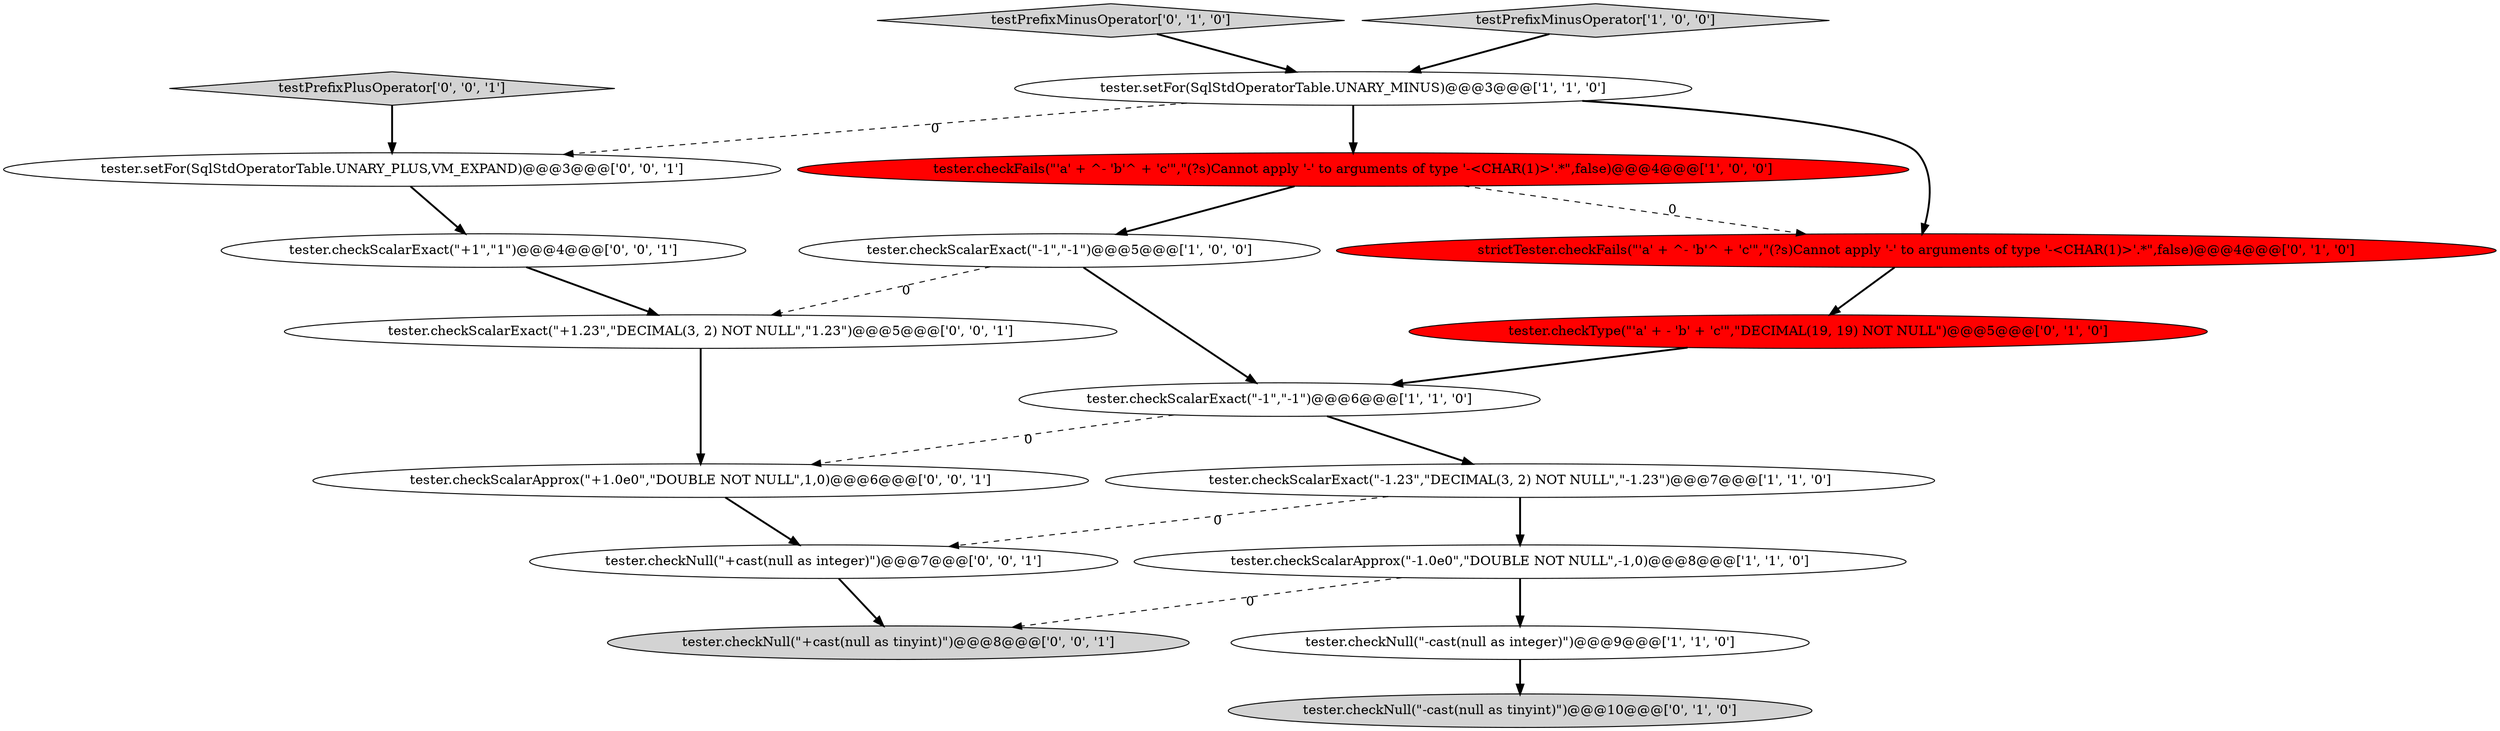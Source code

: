 digraph {
9 [style = filled, label = "tester.checkNull(\"-cast(null as tinyint)\")@@@10@@@['0', '1', '0']", fillcolor = lightgray, shape = ellipse image = "AAA0AAABBB2BBB"];
13 [style = filled, label = "tester.checkNull(\"+cast(null as tinyint)\")@@@8@@@['0', '0', '1']", fillcolor = lightgray, shape = ellipse image = "AAA0AAABBB3BBB"];
17 [style = filled, label = "tester.checkScalarExact(\"+1.23\",\"DECIMAL(3, 2) NOT NULL\",\"1.23\")@@@5@@@['0', '0', '1']", fillcolor = white, shape = ellipse image = "AAA0AAABBB3BBB"];
5 [style = filled, label = "tester.checkFails(\"'a' + ^- 'b'^ + 'c'\",\"(?s)Cannot apply '-' to arguments of type '-<CHAR\(1\)>'.*\",false)@@@4@@@['1', '0', '0']", fillcolor = red, shape = ellipse image = "AAA1AAABBB1BBB"];
7 [style = filled, label = "tester.checkScalarApprox(\"-1.0e0\",\"DOUBLE NOT NULL\",-1,0)@@@8@@@['1', '1', '0']", fillcolor = white, shape = ellipse image = "AAA0AAABBB1BBB"];
8 [style = filled, label = "testPrefixMinusOperator['0', '1', '0']", fillcolor = lightgray, shape = diamond image = "AAA0AAABBB2BBB"];
11 [style = filled, label = "tester.checkType(\"'a' + - 'b' + 'c'\",\"DECIMAL(19, 19) NOT NULL\")@@@5@@@['0', '1', '0']", fillcolor = red, shape = ellipse image = "AAA1AAABBB2BBB"];
3 [style = filled, label = "testPrefixMinusOperator['1', '0', '0']", fillcolor = lightgray, shape = diamond image = "AAA0AAABBB1BBB"];
15 [style = filled, label = "tester.setFor(SqlStdOperatorTable.UNARY_PLUS,VM_EXPAND)@@@3@@@['0', '0', '1']", fillcolor = white, shape = ellipse image = "AAA0AAABBB3BBB"];
18 [style = filled, label = "tester.checkScalarApprox(\"+1.0e0\",\"DOUBLE NOT NULL\",1,0)@@@6@@@['0', '0', '1']", fillcolor = white, shape = ellipse image = "AAA0AAABBB3BBB"];
0 [style = filled, label = "tester.setFor(SqlStdOperatorTable.UNARY_MINUS)@@@3@@@['1', '1', '0']", fillcolor = white, shape = ellipse image = "AAA0AAABBB1BBB"];
2 [style = filled, label = "tester.checkScalarExact(\"-1.23\",\"DECIMAL(3, 2) NOT NULL\",\"-1.23\")@@@7@@@['1', '1', '0']", fillcolor = white, shape = ellipse image = "AAA0AAABBB1BBB"];
14 [style = filled, label = "tester.checkScalarExact(\"+1\",\"1\")@@@4@@@['0', '0', '1']", fillcolor = white, shape = ellipse image = "AAA0AAABBB3BBB"];
4 [style = filled, label = "tester.checkScalarExact(\"-1\",\"-1\")@@@5@@@['1', '0', '0']", fillcolor = white, shape = ellipse image = "AAA0AAABBB1BBB"];
6 [style = filled, label = "tester.checkScalarExact(\"-1\",\"-1\")@@@6@@@['1', '1', '0']", fillcolor = white, shape = ellipse image = "AAA0AAABBB1BBB"];
16 [style = filled, label = "tester.checkNull(\"+cast(null as integer)\")@@@7@@@['0', '0', '1']", fillcolor = white, shape = ellipse image = "AAA0AAABBB3BBB"];
1 [style = filled, label = "tester.checkNull(\"-cast(null as integer)\")@@@9@@@['1', '1', '0']", fillcolor = white, shape = ellipse image = "AAA0AAABBB1BBB"];
12 [style = filled, label = "testPrefixPlusOperator['0', '0', '1']", fillcolor = lightgray, shape = diamond image = "AAA0AAABBB3BBB"];
10 [style = filled, label = "strictTester.checkFails(\"'a' + ^- 'b'^ + 'c'\",\"(?s)Cannot apply '-' to arguments of type '-<CHAR\(1\)>'.*\",false)@@@4@@@['0', '1', '0']", fillcolor = red, shape = ellipse image = "AAA1AAABBB2BBB"];
16->13 [style = bold, label=""];
7->1 [style = bold, label=""];
15->14 [style = bold, label=""];
4->17 [style = dashed, label="0"];
4->6 [style = bold, label=""];
11->6 [style = bold, label=""];
12->15 [style = bold, label=""];
0->15 [style = dashed, label="0"];
14->17 [style = bold, label=""];
3->0 [style = bold, label=""];
1->9 [style = bold, label=""];
6->18 [style = dashed, label="0"];
6->2 [style = bold, label=""];
8->0 [style = bold, label=""];
0->10 [style = bold, label=""];
5->10 [style = dashed, label="0"];
2->16 [style = dashed, label="0"];
5->4 [style = bold, label=""];
7->13 [style = dashed, label="0"];
2->7 [style = bold, label=""];
17->18 [style = bold, label=""];
0->5 [style = bold, label=""];
10->11 [style = bold, label=""];
18->16 [style = bold, label=""];
}
